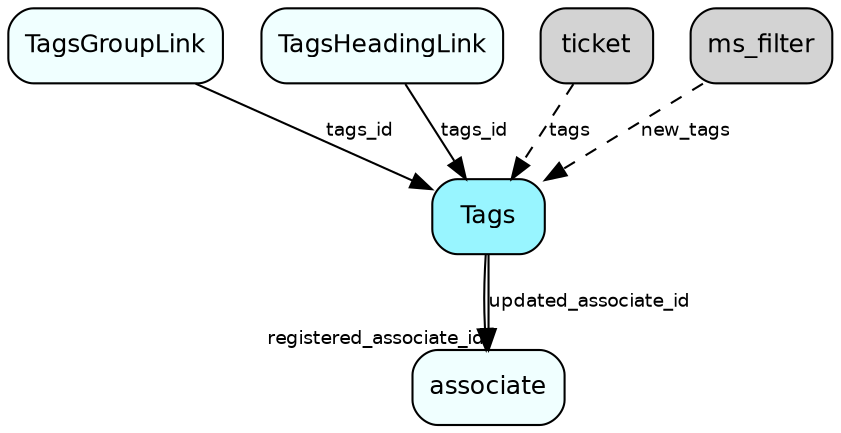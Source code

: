 digraph Tags  {
node [shape = box style="rounded, filled" fontname = "Helvetica" fontsize = "12" ]
edge [fontname = "Helvetica" fontsize = "9"]

Tags[fillcolor = "cadetblue1"]
associate[fillcolor = "azure1"]
TagsGroupLink[fillcolor = "azure1"]
TagsHeadingLink[fillcolor = "azure1"]
Tags -> associate [headlabel = "registered_associate_id"]
Tags -> associate [label = "updated_associate_id"]
ticket -> Tags [label = "tags" style="dashed"]
ms_filter -> Tags [label = "new_tags" style="dashed"]
TagsGroupLink -> Tags [label = "tags_id"]
TagsHeadingLink -> Tags [label = "tags_id"]
}
